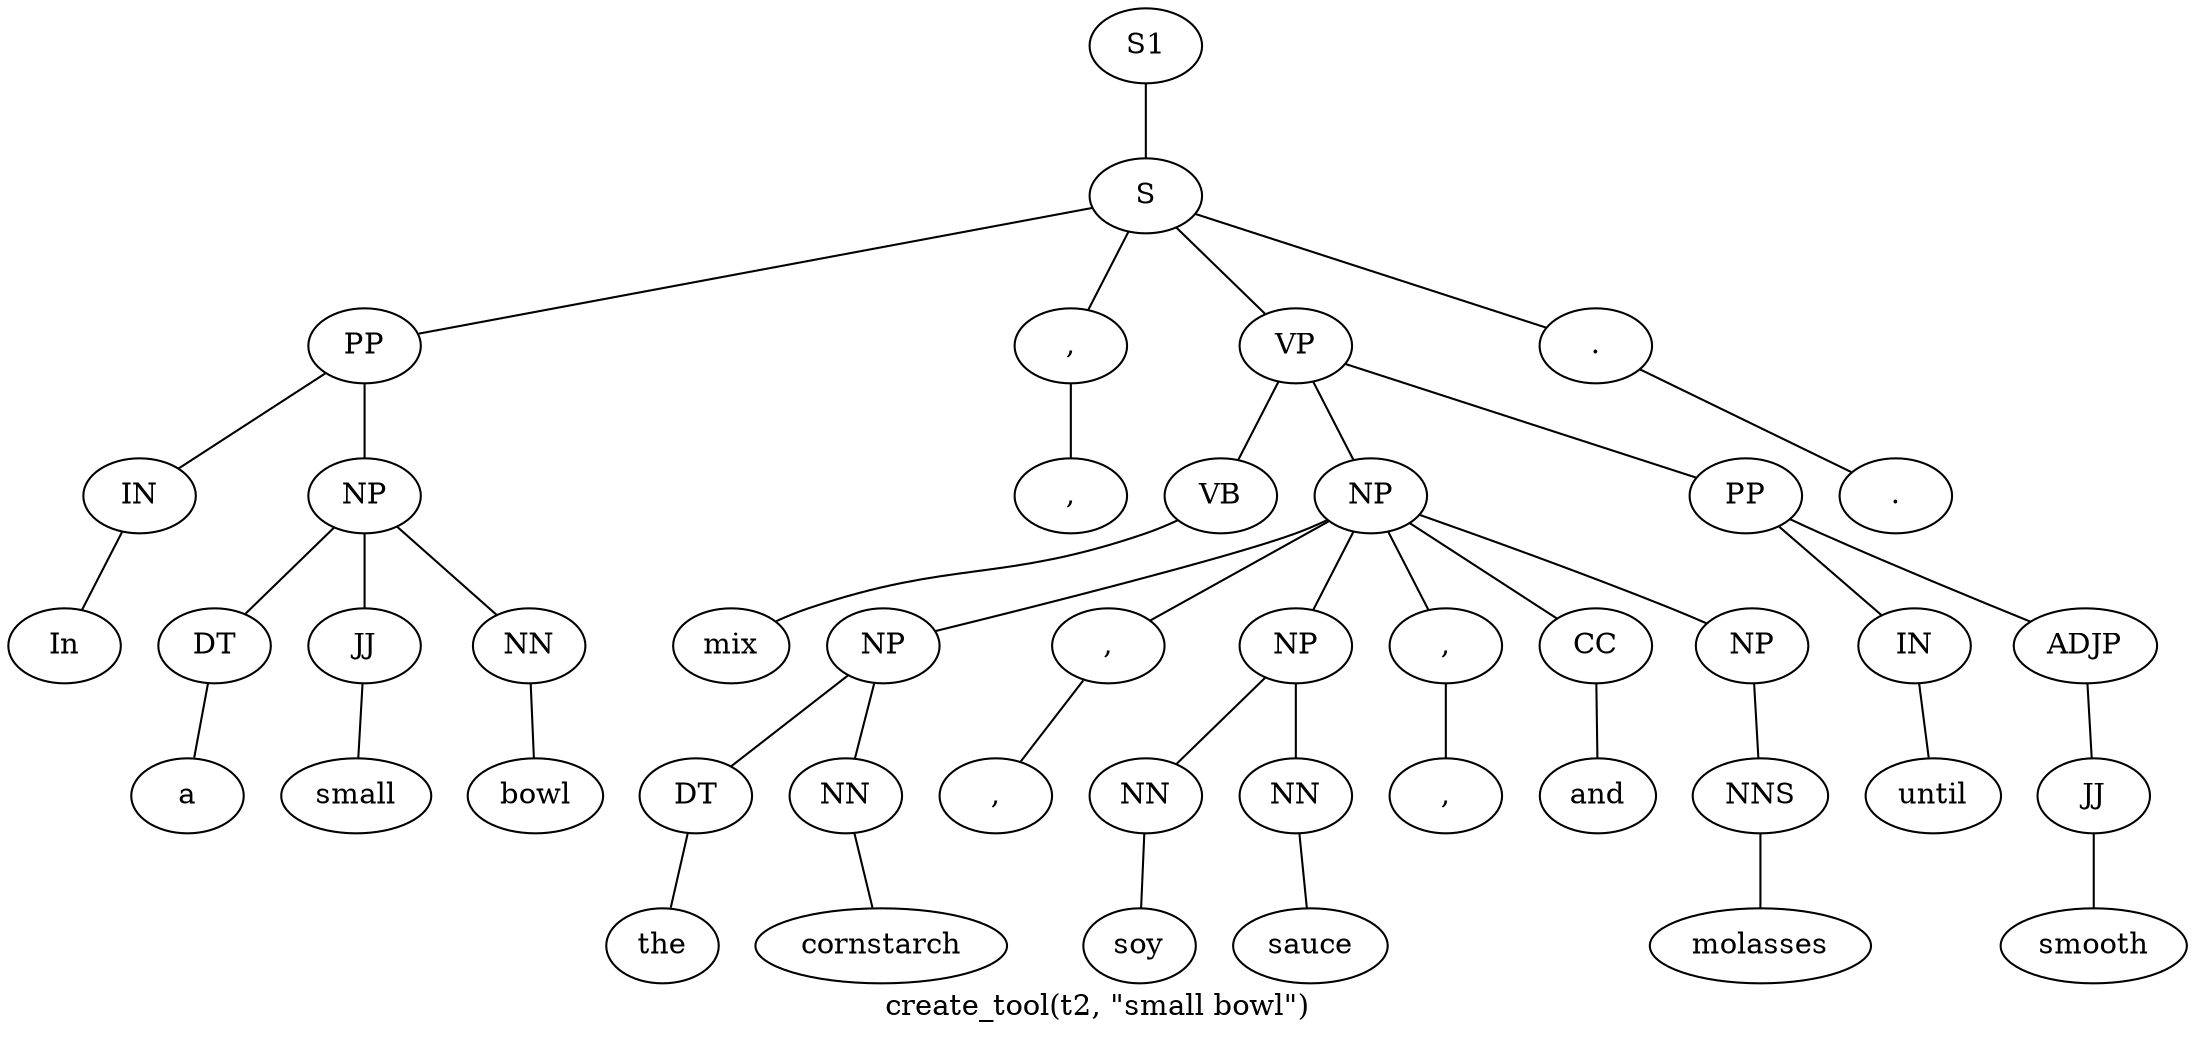 graph SyntaxGraph {
	label = "create_tool(t2, \"small bowl\")";
	Node0 [label="S1"];
	Node1 [label="S"];
	Node2 [label="PP"];
	Node3 [label="IN"];
	Node4 [label="In"];
	Node5 [label="NP"];
	Node6 [label="DT"];
	Node7 [label="a"];
	Node8 [label="JJ"];
	Node9 [label="small"];
	Node10 [label="NN"];
	Node11 [label="bowl"];
	Node12 [label=","];
	Node13 [label=","];
	Node14 [label="VP"];
	Node15 [label="VB"];
	Node16 [label="mix"];
	Node17 [label="NP"];
	Node18 [label="NP"];
	Node19 [label="DT"];
	Node20 [label="the"];
	Node21 [label="NN"];
	Node22 [label="cornstarch"];
	Node23 [label=","];
	Node24 [label=","];
	Node25 [label="NP"];
	Node26 [label="NN"];
	Node27 [label="soy"];
	Node28 [label="NN"];
	Node29 [label="sauce"];
	Node30 [label=","];
	Node31 [label=","];
	Node32 [label="CC"];
	Node33 [label="and"];
	Node34 [label="NP"];
	Node35 [label="NNS"];
	Node36 [label="molasses"];
	Node37 [label="PP"];
	Node38 [label="IN"];
	Node39 [label="until"];
	Node40 [label="ADJP"];
	Node41 [label="JJ"];
	Node42 [label="smooth"];
	Node43 [label="."];
	Node44 [label="."];

	Node0 -- Node1;
	Node1 -- Node2;
	Node1 -- Node12;
	Node1 -- Node14;
	Node1 -- Node43;
	Node2 -- Node3;
	Node2 -- Node5;
	Node3 -- Node4;
	Node5 -- Node6;
	Node5 -- Node8;
	Node5 -- Node10;
	Node6 -- Node7;
	Node8 -- Node9;
	Node10 -- Node11;
	Node12 -- Node13;
	Node14 -- Node15;
	Node14 -- Node17;
	Node14 -- Node37;
	Node15 -- Node16;
	Node17 -- Node18;
	Node17 -- Node23;
	Node17 -- Node25;
	Node17 -- Node30;
	Node17 -- Node32;
	Node17 -- Node34;
	Node18 -- Node19;
	Node18 -- Node21;
	Node19 -- Node20;
	Node21 -- Node22;
	Node23 -- Node24;
	Node25 -- Node26;
	Node25 -- Node28;
	Node26 -- Node27;
	Node28 -- Node29;
	Node30 -- Node31;
	Node32 -- Node33;
	Node34 -- Node35;
	Node35 -- Node36;
	Node37 -- Node38;
	Node37 -- Node40;
	Node38 -- Node39;
	Node40 -- Node41;
	Node41 -- Node42;
	Node43 -- Node44;
}